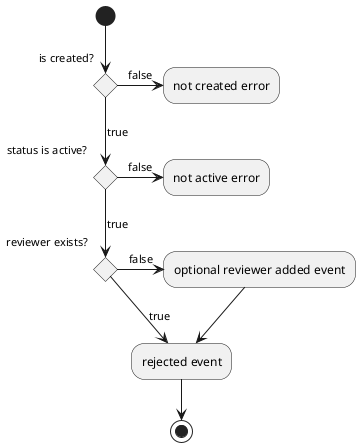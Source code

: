 @startuml reject

(*) --> if "is created?" then
  ->[false] "not created error"
else
  -->[true] if "status is active?" then
    ->[false] "not active error"
  else
    [true] if "reviewer exists?" then
      ->[false] "optional reviewer added event"
      --> "rejected event"
    else
      --> [true] "rejected event"
      --> (*)
    endif
  endif
endif

@enduml
